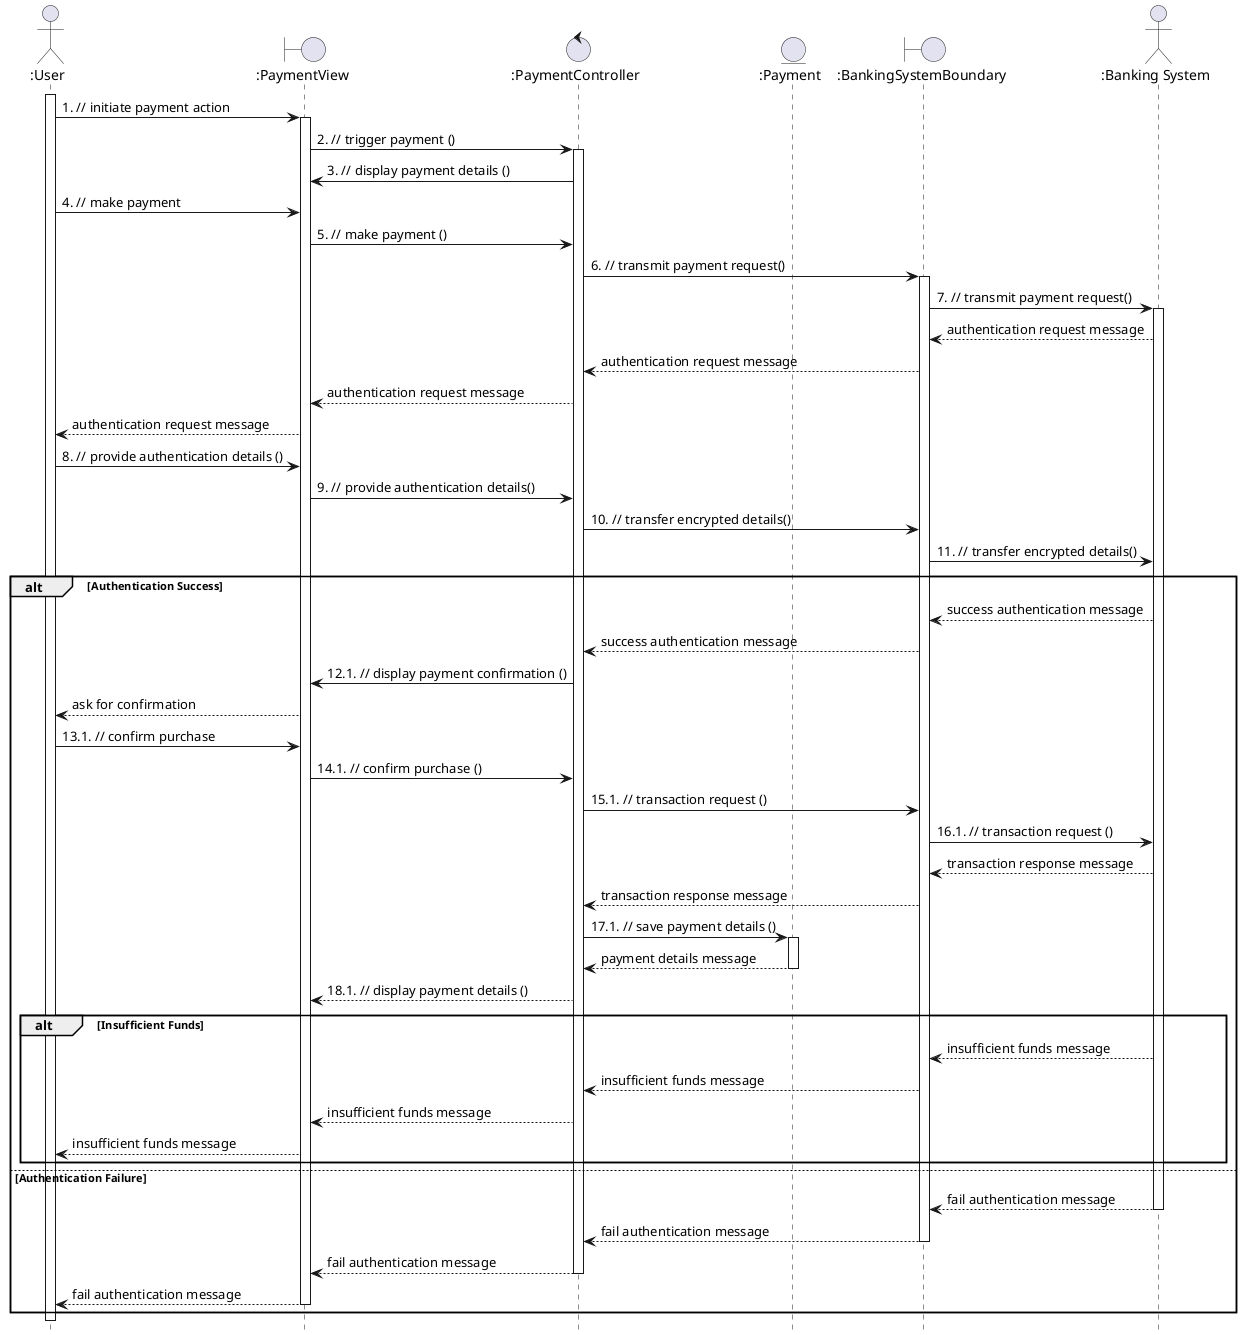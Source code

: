 @startuml
hide footbox

actor ":User" as User
boundary ":PaymentView" as PaymentView
control ":PaymentController" as PaymentController
entity ":Payment" as Payment
boundary  ":BankingSystemBoundary" as BankingSystemBoundary
actor ":Banking System" as BankingSystem

User ++
  User -> PaymentView: 1. // initiate payment action
  PaymentView ++
    PaymentView -> PaymentController: 2. // trigger payment ()
    PaymentController ++
      PaymentController -> PaymentView: 3. // display payment details ()

  
  User -> PaymentView: 4. // make payment
    PaymentView -> PaymentController: 5. // make payment ()
      PaymentController ->  BankingSystemBoundary: 6. // transmit payment request()
      BankingSystemBoundary ++
         BankingSystemBoundary -> BankingSystem: 7. // transmit payment request()
        BankingSystem ++
          BankingSystem -->  BankingSystemBoundary: authentication request message

        BankingSystemBoundary --> PaymentController: authentication request message
      PaymentController --> PaymentView: authentication request message
    PaymentView --> User: authentication request message
  User -> PaymentView: 8. // provide authentication details ()
    PaymentView -> PaymentController: 9. // provide authentication details()
      PaymentController ->  BankingSystemBoundary: 10. // transfer encrypted details()
         BankingSystemBoundary -> BankingSystem: 11. // transfer encrypted details()

alt Authentication Success
    BankingSystem -->  BankingSystemBoundary: success authentication message
    
      BankingSystemBoundary --> PaymentController: success authentication message
      
        PaymentController -> PaymentView: 12.1. // display payment confirmation ()
        
          PaymentView --> User: ask for confirmation


        User -> PaymentView: 13.1. // confirm purchase
        
          PaymentView -> PaymentController: 14.1. // confirm purchase ()
          
            PaymentController ->  BankingSystemBoundary: 15.1. // transaction request ()
            
              BankingSystemBoundary -> BankingSystem: 16.1. // transaction request ()
              
                BankingSystem -->  BankingSystemBoundary: transaction response message
                
              BankingSystemBoundary --> PaymentController: transaction response message
              
            PaymentController -> Payment: 17.1. // save payment details ()
            
            Payment ++
              Payment --> PaymentController: payment details message
              
            Payment --
            PaymentController --> PaymentView: 18.1. // display payment details ()
          

    alt Insufficient Funds
      BankingSystem -->  BankingSystemBoundary: insufficient funds message
      
        BankingSystemBoundary --> PaymentController: insufficient funds message
        
          PaymentController --> PaymentView: insufficient funds message
          
            PaymentView --> User: insufficient funds message
            
    end

else Authentication Failure
  BankingSystem -->  BankingSystemBoundary: fail authentication message
      BankingSystem --
      BankingSystemBoundary --> PaymentController: fail authentication message
      BankingSystemBoundary --
        PaymentController --> PaymentView: fail authentication message
        PaymentController --
          PaymentView --> User: fail authentication message
          
        deactivate PaymentView
      deactivate PaymentController
end

@enduml
